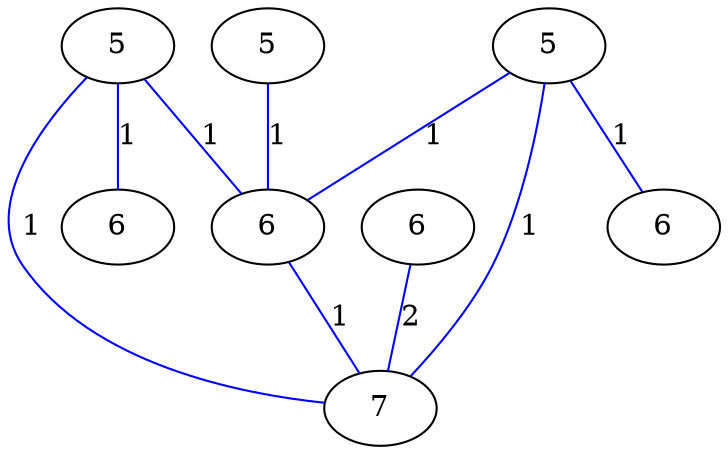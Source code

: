 graph G {
	0 [label="5"];
	1 [label="5"];
	2 [label="5"];
	3 [label="6"];
	4 [label="6"];
	5 [label="6"];
	6 [label="6"];
	7 [label="7"];
	0 -- 5 [label="1", color=blue];
	0 -- 6 [label="1", color=blue];
	0 -- 7 [label="1", color=blue];
	1 -- 4 [label="1", color=blue];
	1 -- 6 [label="1", color=blue];
	1 -- 7 [label="1", color=blue];
	2 -- 6 [label="1", color=blue];
	3 -- 7 [label="2", color=blue];
	6 -- 7 [label="1", color=blue];
}